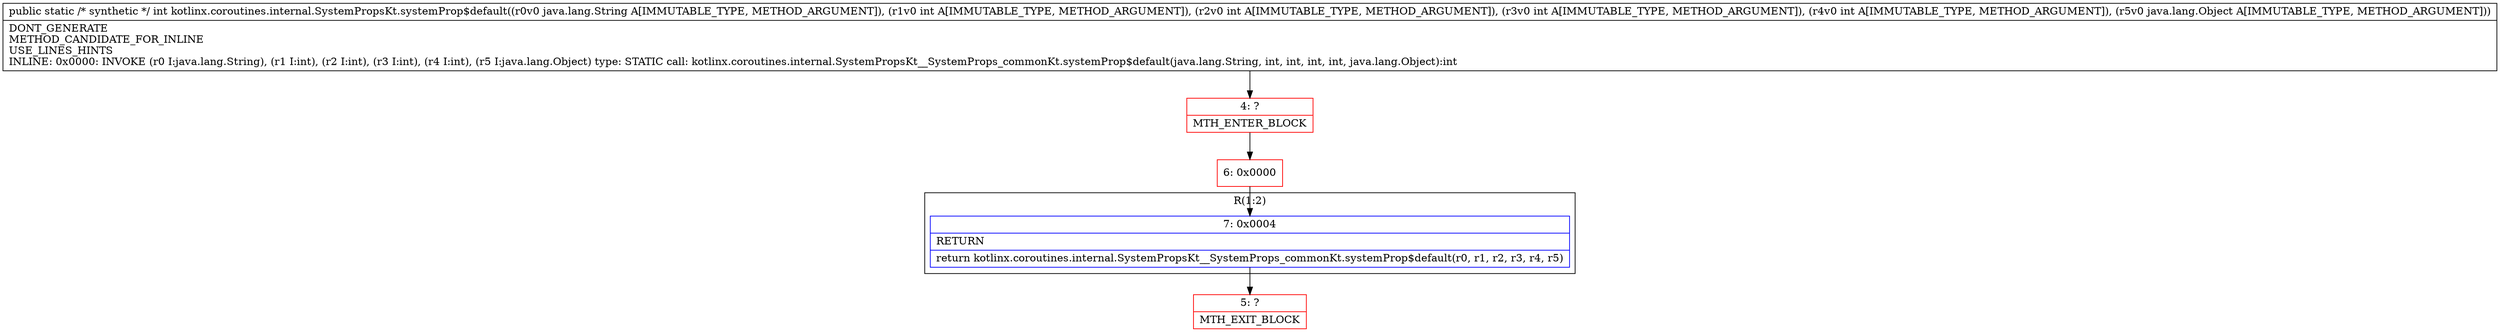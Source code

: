 digraph "CFG forkotlinx.coroutines.internal.SystemPropsKt.systemProp$default(Ljava\/lang\/String;IIIILjava\/lang\/Object;)I" {
subgraph cluster_Region_368712105 {
label = "R(1:2)";
node [shape=record,color=blue];
Node_7 [shape=record,label="{7\:\ 0x0004|RETURN\l|return kotlinx.coroutines.internal.SystemPropsKt__SystemProps_commonKt.systemProp$default(r0, r1, r2, r3, r4, r5)\l}"];
}
Node_4 [shape=record,color=red,label="{4\:\ ?|MTH_ENTER_BLOCK\l}"];
Node_6 [shape=record,color=red,label="{6\:\ 0x0000}"];
Node_5 [shape=record,color=red,label="{5\:\ ?|MTH_EXIT_BLOCK\l}"];
MethodNode[shape=record,label="{public static \/* synthetic *\/ int kotlinx.coroutines.internal.SystemPropsKt.systemProp$default((r0v0 java.lang.String A[IMMUTABLE_TYPE, METHOD_ARGUMENT]), (r1v0 int A[IMMUTABLE_TYPE, METHOD_ARGUMENT]), (r2v0 int A[IMMUTABLE_TYPE, METHOD_ARGUMENT]), (r3v0 int A[IMMUTABLE_TYPE, METHOD_ARGUMENT]), (r4v0 int A[IMMUTABLE_TYPE, METHOD_ARGUMENT]), (r5v0 java.lang.Object A[IMMUTABLE_TYPE, METHOD_ARGUMENT]))  | DONT_GENERATE\lMETHOD_CANDIDATE_FOR_INLINE\lUSE_LINES_HINTS\lINLINE: 0x0000: INVOKE  (r0 I:java.lang.String), (r1 I:int), (r2 I:int), (r3 I:int), (r4 I:int), (r5 I:java.lang.Object) type: STATIC call: kotlinx.coroutines.internal.SystemPropsKt__SystemProps_commonKt.systemProp$default(java.lang.String, int, int, int, int, java.lang.Object):int\l}"];
MethodNode -> Node_4;Node_7 -> Node_5;
Node_4 -> Node_6;
Node_6 -> Node_7;
}

